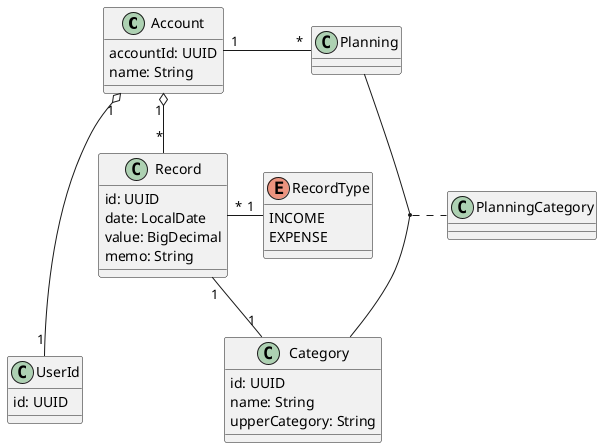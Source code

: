 @startuml
class Account {
  accountId: UUID
  name: String
}
class UserId {
  id: UUID
}
class Record {
  id: UUID
  date: LocalDate
  value: BigDecimal
  memo: String
}
class Category {
  id: UUID
  name: String
  upperCategory: String
}
enum RecordType{
  INCOME
  EXPENSE
}
class Planning {
}
class PlanningCategory {
}

Account "1" o--- "1" UserId
Account "1" o-- "*" Record
Account "1" - "*" Planning
Record "1" - "1" Category
Record "*" - "1" RecordType
(Planning, Category) . PlanningCategory
@enduml

